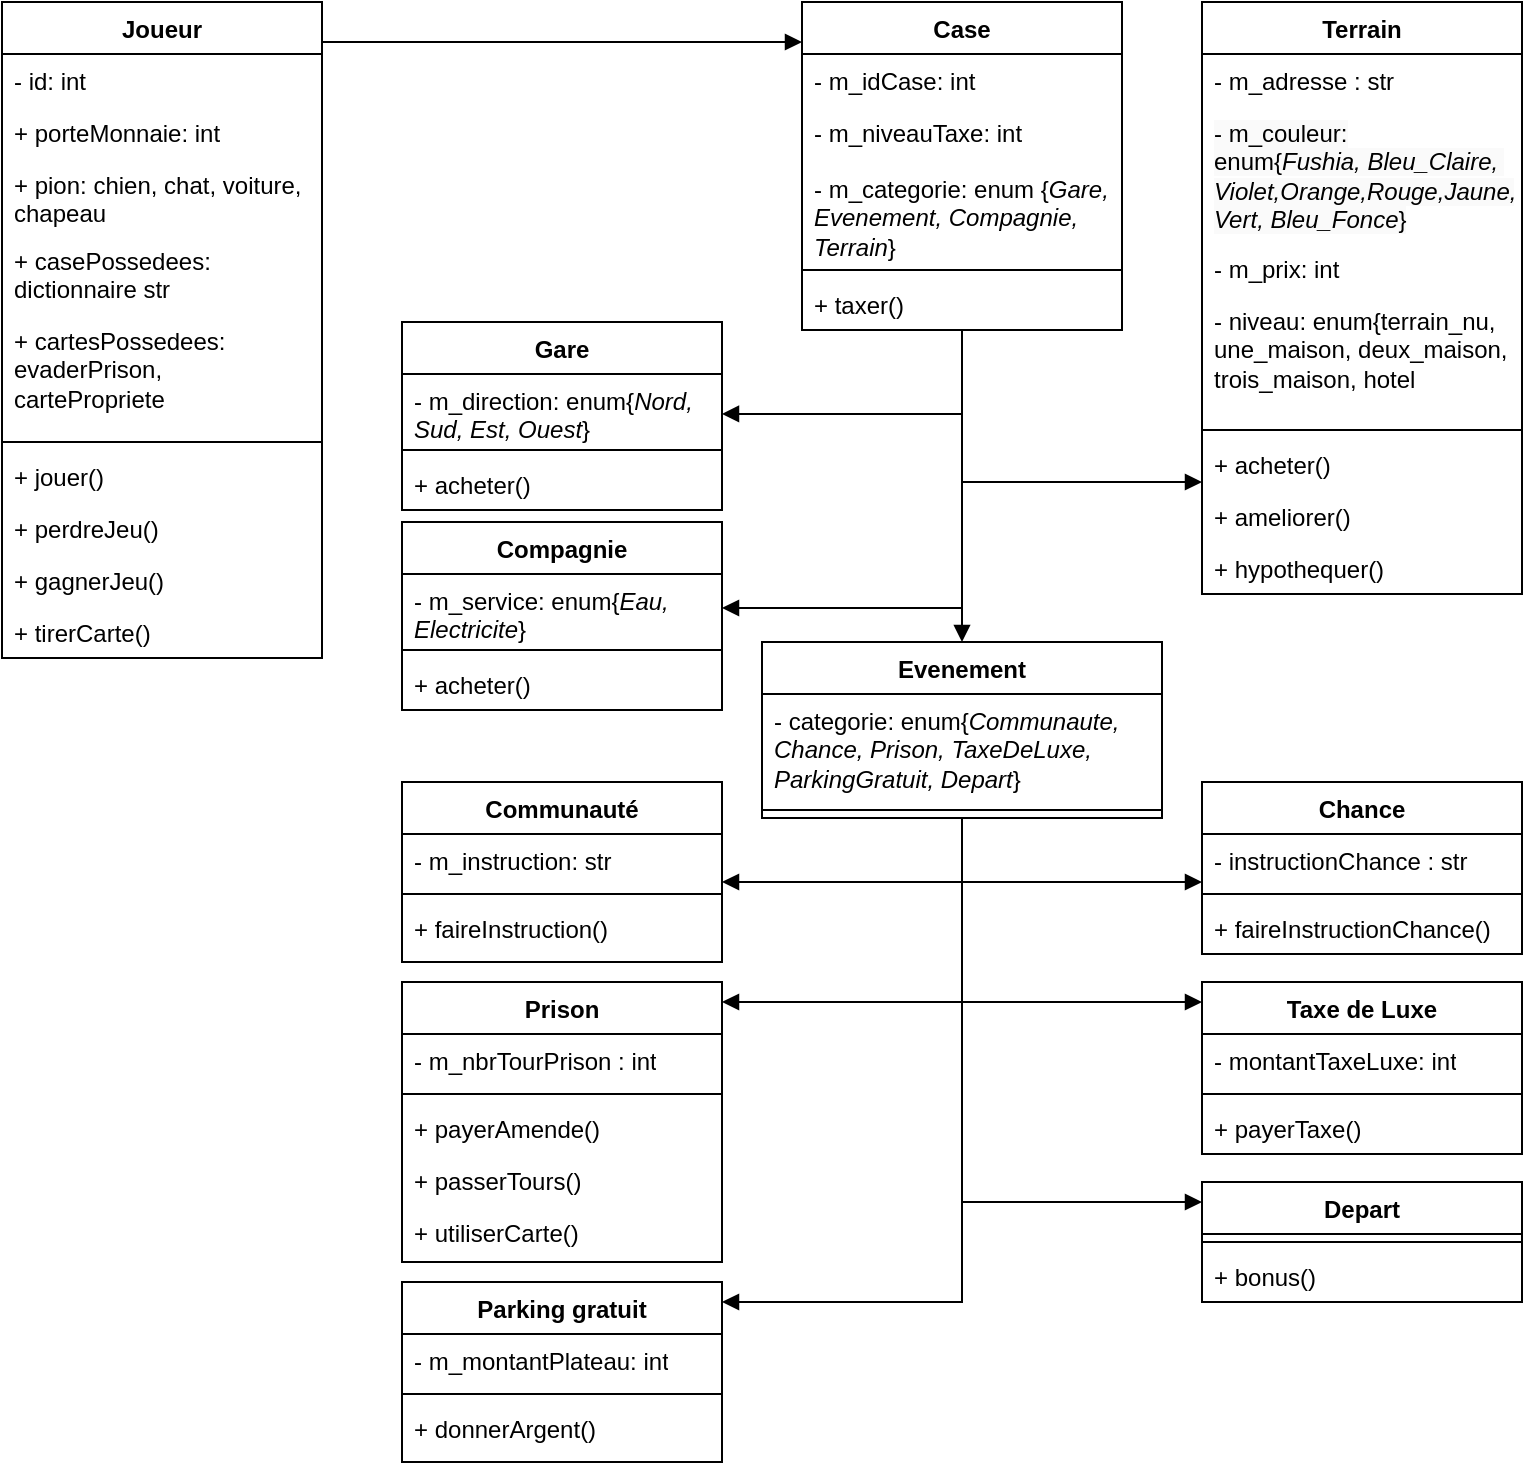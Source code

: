 <mxfile version="24.9.1">
  <diagram name="Page-1" id="zItoDeCOvb780oNoDs8J">
    <mxGraphModel dx="2440" dy="1267" grid="1" gridSize="10" guides="1" tooltips="1" connect="1" arrows="1" fold="1" page="1" pageScale="1" pageWidth="827" pageHeight="1169" math="0" shadow="0">
      <root>
        <mxCell id="0" />
        <mxCell id="1" parent="0" />
        <mxCell id="k7sHxpUVn0bqJ2aDCexK-53" style="edgeStyle=orthogonalEdgeStyle;rounded=0;orthogonalLoop=1;jettySize=auto;html=1;endArrow=block;endFill=1;curved=0;" parent="1" source="k7sHxpUVn0bqJ2aDCexK-5" target="k7sHxpUVn0bqJ2aDCexK-45" edge="1">
          <mxGeometry relative="1" as="geometry">
            <Array as="points">
              <mxPoint x="520" y="343" />
            </Array>
          </mxGeometry>
        </mxCell>
        <mxCell id="k7sHxpUVn0bqJ2aDCexK-54" style="edgeStyle=orthogonalEdgeStyle;rounded=0;orthogonalLoop=1;jettySize=auto;html=1;endArrow=block;endFill=1;curved=0;" parent="1" source="k7sHxpUVn0bqJ2aDCexK-5" target="k7sHxpUVn0bqJ2aDCexK-49" edge="1">
          <mxGeometry relative="1" as="geometry">
            <Array as="points">
              <mxPoint x="520" y="280" />
            </Array>
          </mxGeometry>
        </mxCell>
        <mxCell id="k7sHxpUVn0bqJ2aDCexK-55" style="edgeStyle=orthogonalEdgeStyle;rounded=0;orthogonalLoop=1;jettySize=auto;html=1;endArrow=block;endFill=1;curved=0;" parent="1" source="k7sHxpUVn0bqJ2aDCexK-5" target="k7sHxpUVn0bqJ2aDCexK-41" edge="1">
          <mxGeometry relative="1" as="geometry">
            <Array as="points">
              <mxPoint x="320" y="245.94" />
            </Array>
          </mxGeometry>
        </mxCell>
        <mxCell id="k7sHxpUVn0bqJ2aDCexK-83" style="shape=connector;rounded=0;orthogonalLoop=1;jettySize=auto;html=1;strokeColor=default;align=center;verticalAlign=middle;fontFamily=Helvetica;fontSize=11;fontColor=default;labelBackgroundColor=default;endArrow=block;edgeStyle=orthogonalEdgeStyle;endFill=1;curved=0;" parent="1" source="k7sHxpUVn0bqJ2aDCexK-5" target="k7sHxpUVn0bqJ2aDCexK-25" edge="1">
          <mxGeometry relative="1" as="geometry" />
        </mxCell>
        <mxCell id="k7sHxpUVn0bqJ2aDCexK-5" value="Case" style="swimlane;fontStyle=1;align=center;verticalAlign=top;childLayout=stackLayout;horizontal=1;startSize=26;horizontalStack=0;resizeParent=1;resizeParentMax=0;resizeLast=0;collapsible=1;marginBottom=0;whiteSpace=wrap;html=1;" parent="1" vertex="1">
          <mxGeometry x="440" y="40" width="160" height="164" as="geometry" />
        </mxCell>
        <mxCell id="k7sHxpUVn0bqJ2aDCexK-6" value="- m_idCase: int" style="text;strokeColor=none;fillColor=none;align=left;verticalAlign=top;spacingLeft=4;spacingRight=4;overflow=hidden;rotatable=0;points=[[0,0.5],[1,0.5]];portConstraint=eastwest;whiteSpace=wrap;html=1;" parent="k7sHxpUVn0bqJ2aDCexK-5" vertex="1">
          <mxGeometry y="26" width="160" height="26" as="geometry" />
        </mxCell>
        <mxCell id="k7sHxpUVn0bqJ2aDCexK-101" value="- m_niveauTaxe: int" style="text;strokeColor=none;fillColor=none;align=left;verticalAlign=top;spacingLeft=4;spacingRight=4;overflow=hidden;rotatable=0;points=[[0,0.5],[1,0.5]];portConstraint=eastwest;whiteSpace=wrap;html=1;" parent="k7sHxpUVn0bqJ2aDCexK-5" vertex="1">
          <mxGeometry y="52" width="160" height="28" as="geometry" />
        </mxCell>
        <mxCell id="nLfmKdxpB7XT-hzfBpja-1" value="- m_categorie: enum {&lt;i&gt;Gare, Evenement, Compagnie, Terrain&lt;/i&gt;}" style="text;strokeColor=none;fillColor=none;align=left;verticalAlign=top;spacingLeft=4;spacingRight=4;overflow=hidden;rotatable=0;points=[[0,0.5],[1,0.5]];portConstraint=eastwest;whiteSpace=wrap;html=1;" vertex="1" parent="k7sHxpUVn0bqJ2aDCexK-5">
          <mxGeometry y="80" width="160" height="50" as="geometry" />
        </mxCell>
        <mxCell id="k7sHxpUVn0bqJ2aDCexK-7" value="" style="line;strokeWidth=1;fillColor=none;align=left;verticalAlign=middle;spacingTop=-1;spacingLeft=3;spacingRight=3;rotatable=0;labelPosition=right;points=[];portConstraint=eastwest;strokeColor=inherit;" parent="k7sHxpUVn0bqJ2aDCexK-5" vertex="1">
          <mxGeometry y="130" width="160" height="8" as="geometry" />
        </mxCell>
        <mxCell id="k7sHxpUVn0bqJ2aDCexK-48" value="+ taxer()" style="text;strokeColor=none;fillColor=none;align=left;verticalAlign=top;spacingLeft=4;spacingRight=4;overflow=hidden;rotatable=0;points=[[0,0.5],[1,0.5]];portConstraint=eastwest;whiteSpace=wrap;html=1;" parent="k7sHxpUVn0bqJ2aDCexK-5" vertex="1">
          <mxGeometry y="138" width="160" height="26" as="geometry" />
        </mxCell>
        <mxCell id="k7sHxpUVn0bqJ2aDCexK-78" style="edgeStyle=orthogonalEdgeStyle;shape=connector;rounded=0;orthogonalLoop=1;jettySize=auto;html=1;strokeColor=default;align=center;verticalAlign=middle;fontFamily=Helvetica;fontSize=11;fontColor=default;labelBackgroundColor=default;endArrow=block;endFill=1;curved=0;" parent="1" source="k7sHxpUVn0bqJ2aDCexK-13" target="k7sHxpUVn0bqJ2aDCexK-5" edge="1">
          <mxGeometry relative="1" as="geometry">
            <Array as="points">
              <mxPoint x="320" y="60" />
              <mxPoint x="320" y="60" />
            </Array>
          </mxGeometry>
        </mxCell>
        <mxCell id="k7sHxpUVn0bqJ2aDCexK-13" value="Joueur" style="swimlane;fontStyle=1;align=center;verticalAlign=top;childLayout=stackLayout;horizontal=1;startSize=26;horizontalStack=0;resizeParent=1;resizeParentMax=0;resizeLast=0;collapsible=1;marginBottom=0;whiteSpace=wrap;html=1;" parent="1" vertex="1">
          <mxGeometry x="40" y="40" width="160" height="328" as="geometry" />
        </mxCell>
        <mxCell id="k7sHxpUVn0bqJ2aDCexK-14" value="- id: int" style="text;strokeColor=none;fillColor=none;align=left;verticalAlign=top;spacingLeft=4;spacingRight=4;overflow=hidden;rotatable=0;points=[[0,0.5],[1,0.5]];portConstraint=eastwest;whiteSpace=wrap;html=1;" parent="k7sHxpUVn0bqJ2aDCexK-13" vertex="1">
          <mxGeometry y="26" width="160" height="26" as="geometry" />
        </mxCell>
        <mxCell id="WThAFGoZHUfYVae_sx0N-1" value="+ porteMonnaie: int" style="text;strokeColor=none;fillColor=none;align=left;verticalAlign=top;spacingLeft=4;spacingRight=4;overflow=hidden;rotatable=0;points=[[0,0.5],[1,0.5]];portConstraint=eastwest;whiteSpace=wrap;html=1;" parent="k7sHxpUVn0bqJ2aDCexK-13" vertex="1">
          <mxGeometry y="52" width="160" height="26" as="geometry" />
        </mxCell>
        <mxCell id="k7sHxpUVn0bqJ2aDCexK-71" value="+ pion: chien, chat, voiture, chapeau" style="text;strokeColor=none;fillColor=none;align=left;verticalAlign=top;spacingLeft=4;spacingRight=4;overflow=hidden;rotatable=0;points=[[0,0.5],[1,0.5]];portConstraint=eastwest;whiteSpace=wrap;html=1;" parent="k7sHxpUVn0bqJ2aDCexK-13" vertex="1">
          <mxGeometry y="78" width="160" height="38" as="geometry" />
        </mxCell>
        <mxCell id="k7sHxpUVn0bqJ2aDCexK-79" value="+ casePossedees: dictionnaire str" style="text;strokeColor=none;fillColor=none;align=left;verticalAlign=top;spacingLeft=4;spacingRight=4;overflow=hidden;rotatable=0;points=[[0,0.5],[1,0.5]];portConstraint=eastwest;whiteSpace=wrap;html=1;" parent="k7sHxpUVn0bqJ2aDCexK-13" vertex="1">
          <mxGeometry y="116" width="160" height="40" as="geometry" />
        </mxCell>
        <mxCell id="k7sHxpUVn0bqJ2aDCexK-109" value="+ cartesPossedees: evaderPrison, cartePropriete" style="text;strokeColor=none;fillColor=none;align=left;verticalAlign=top;spacingLeft=4;spacingRight=4;overflow=hidden;rotatable=0;points=[[0,0.5],[1,0.5]];portConstraint=eastwest;whiteSpace=wrap;html=1;" parent="k7sHxpUVn0bqJ2aDCexK-13" vertex="1">
          <mxGeometry y="156" width="160" height="60" as="geometry" />
        </mxCell>
        <mxCell id="k7sHxpUVn0bqJ2aDCexK-15" value="" style="line;strokeWidth=1;fillColor=none;align=left;verticalAlign=middle;spacingTop=-1;spacingLeft=3;spacingRight=3;rotatable=0;labelPosition=right;points=[];portConstraint=eastwest;strokeColor=inherit;" parent="k7sHxpUVn0bqJ2aDCexK-13" vertex="1">
          <mxGeometry y="216" width="160" height="8" as="geometry" />
        </mxCell>
        <mxCell id="k7sHxpUVn0bqJ2aDCexK-16" value="+ jouer()" style="text;strokeColor=none;fillColor=none;align=left;verticalAlign=top;spacingLeft=4;spacingRight=4;overflow=hidden;rotatable=0;points=[[0,0.5],[1,0.5]];portConstraint=eastwest;whiteSpace=wrap;html=1;" parent="k7sHxpUVn0bqJ2aDCexK-13" vertex="1">
          <mxGeometry y="224" width="160" height="26" as="geometry" />
        </mxCell>
        <mxCell id="k7sHxpUVn0bqJ2aDCexK-72" value="+ perdreJeu()" style="text;strokeColor=none;fillColor=none;align=left;verticalAlign=top;spacingLeft=4;spacingRight=4;overflow=hidden;rotatable=0;points=[[0,0.5],[1,0.5]];portConstraint=eastwest;whiteSpace=wrap;html=1;" parent="k7sHxpUVn0bqJ2aDCexK-13" vertex="1">
          <mxGeometry y="250" width="160" height="26" as="geometry" />
        </mxCell>
        <mxCell id="k7sHxpUVn0bqJ2aDCexK-73" value="+ gagnerJeu()" style="text;strokeColor=none;fillColor=none;align=left;verticalAlign=top;spacingLeft=4;spacingRight=4;overflow=hidden;rotatable=0;points=[[0,0.5],[1,0.5]];portConstraint=eastwest;whiteSpace=wrap;html=1;" parent="k7sHxpUVn0bqJ2aDCexK-13" vertex="1">
          <mxGeometry y="276" width="160" height="26" as="geometry" />
        </mxCell>
        <mxCell id="k7sHxpUVn0bqJ2aDCexK-74" value="+ tirerCarte()" style="text;strokeColor=none;fillColor=none;align=left;verticalAlign=top;spacingLeft=4;spacingRight=4;overflow=hidden;rotatable=0;points=[[0,0.5],[1,0.5]];portConstraint=eastwest;whiteSpace=wrap;html=1;" parent="k7sHxpUVn0bqJ2aDCexK-13" vertex="1">
          <mxGeometry y="302" width="160" height="26" as="geometry" />
        </mxCell>
        <mxCell id="k7sHxpUVn0bqJ2aDCexK-17" value="Chance" style="swimlane;fontStyle=1;align=center;verticalAlign=top;childLayout=stackLayout;horizontal=1;startSize=26;horizontalStack=0;resizeParent=1;resizeParentMax=0;resizeLast=0;collapsible=1;marginBottom=0;whiteSpace=wrap;html=1;" parent="1" vertex="1">
          <mxGeometry x="640" y="430" width="160" height="86" as="geometry" />
        </mxCell>
        <mxCell id="k7sHxpUVn0bqJ2aDCexK-104" value="- instructionChance : str" style="text;strokeColor=none;fillColor=none;align=left;verticalAlign=top;spacingLeft=4;spacingRight=4;overflow=hidden;rotatable=0;points=[[0,0.5],[1,0.5]];portConstraint=eastwest;whiteSpace=wrap;html=1;" parent="k7sHxpUVn0bqJ2aDCexK-17" vertex="1">
          <mxGeometry y="26" width="160" height="26" as="geometry" />
        </mxCell>
        <mxCell id="k7sHxpUVn0bqJ2aDCexK-19" value="" style="line;strokeWidth=1;fillColor=none;align=left;verticalAlign=middle;spacingTop=-1;spacingLeft=3;spacingRight=3;rotatable=0;labelPosition=right;points=[];portConstraint=eastwest;strokeColor=inherit;" parent="k7sHxpUVn0bqJ2aDCexK-17" vertex="1">
          <mxGeometry y="52" width="160" height="8" as="geometry" />
        </mxCell>
        <mxCell id="k7sHxpUVn0bqJ2aDCexK-105" value="+ faireInstructionChance()" style="text;strokeColor=none;fillColor=none;align=left;verticalAlign=top;spacingLeft=4;spacingRight=4;overflow=hidden;rotatable=0;points=[[0,0.5],[1,0.5]];portConstraint=eastwest;whiteSpace=wrap;html=1;" parent="k7sHxpUVn0bqJ2aDCexK-17" vertex="1">
          <mxGeometry y="60" width="160" height="26" as="geometry" />
        </mxCell>
        <mxCell id="k7sHxpUVn0bqJ2aDCexK-21" value="Communauté" style="swimlane;fontStyle=1;align=center;verticalAlign=top;childLayout=stackLayout;horizontal=1;startSize=26;horizontalStack=0;resizeParent=1;resizeParentMax=0;resizeLast=0;collapsible=1;marginBottom=0;whiteSpace=wrap;html=1;" parent="1" vertex="1">
          <mxGeometry x="240" y="430" width="160" height="90" as="geometry" />
        </mxCell>
        <mxCell id="k7sHxpUVn0bqJ2aDCexK-22" value="- m_instruction: str" style="text;strokeColor=none;fillColor=none;align=left;verticalAlign=top;spacingLeft=4;spacingRight=4;overflow=hidden;rotatable=0;points=[[0,0.5],[1,0.5]];portConstraint=eastwest;whiteSpace=wrap;html=1;" parent="k7sHxpUVn0bqJ2aDCexK-21" vertex="1">
          <mxGeometry y="26" width="160" height="26" as="geometry" />
        </mxCell>
        <mxCell id="k7sHxpUVn0bqJ2aDCexK-23" value="" style="line;strokeWidth=1;fillColor=none;align=left;verticalAlign=middle;spacingTop=-1;spacingLeft=3;spacingRight=3;rotatable=0;labelPosition=right;points=[];portConstraint=eastwest;strokeColor=inherit;" parent="k7sHxpUVn0bqJ2aDCexK-21" vertex="1">
          <mxGeometry y="52" width="160" height="8" as="geometry" />
        </mxCell>
        <mxCell id="k7sHxpUVn0bqJ2aDCexK-24" value="+ faireInstruction()" style="text;strokeColor=none;fillColor=none;align=left;verticalAlign=top;spacingLeft=4;spacingRight=4;overflow=hidden;rotatable=0;points=[[0,0.5],[1,0.5]];portConstraint=eastwest;whiteSpace=wrap;html=1;" parent="k7sHxpUVn0bqJ2aDCexK-21" vertex="1">
          <mxGeometry y="60" width="160" height="30" as="geometry" />
        </mxCell>
        <mxCell id="k7sHxpUVn0bqJ2aDCexK-37" style="edgeStyle=orthogonalEdgeStyle;rounded=0;orthogonalLoop=1;jettySize=auto;html=1;endArrow=block;endFill=1;curved=0;" parent="1" source="k7sHxpUVn0bqJ2aDCexK-25" target="k7sHxpUVn0bqJ2aDCexK-17" edge="1">
          <mxGeometry relative="1" as="geometry">
            <Array as="points">
              <mxPoint x="520" y="480" />
            </Array>
          </mxGeometry>
        </mxCell>
        <mxCell id="k7sHxpUVn0bqJ2aDCexK-38" style="edgeStyle=orthogonalEdgeStyle;rounded=0;orthogonalLoop=1;jettySize=auto;html=1;endArrow=block;endFill=1;curved=0;" parent="1" source="k7sHxpUVn0bqJ2aDCexK-25" target="k7sHxpUVn0bqJ2aDCexK-33" edge="1">
          <mxGeometry relative="1" as="geometry">
            <Array as="points">
              <mxPoint x="520" y="540" />
            </Array>
          </mxGeometry>
        </mxCell>
        <mxCell id="k7sHxpUVn0bqJ2aDCexK-39" style="edgeStyle=orthogonalEdgeStyle;rounded=0;orthogonalLoop=1;jettySize=auto;html=1;endArrow=block;endFill=1;curved=0;" parent="1" source="k7sHxpUVn0bqJ2aDCexK-25" target="k7sHxpUVn0bqJ2aDCexK-29" edge="1">
          <mxGeometry relative="1" as="geometry">
            <Array as="points">
              <mxPoint x="520" y="540" />
            </Array>
          </mxGeometry>
        </mxCell>
        <mxCell id="k7sHxpUVn0bqJ2aDCexK-40" style="edgeStyle=orthogonalEdgeStyle;rounded=0;orthogonalLoop=1;jettySize=auto;html=1;endArrow=block;endFill=1;curved=0;" parent="1" source="k7sHxpUVn0bqJ2aDCexK-25" target="k7sHxpUVn0bqJ2aDCexK-21" edge="1">
          <mxGeometry relative="1" as="geometry">
            <Array as="points">
              <mxPoint x="520" y="480" />
            </Array>
          </mxGeometry>
        </mxCell>
        <mxCell id="k7sHxpUVn0bqJ2aDCexK-60" style="edgeStyle=orthogonalEdgeStyle;rounded=0;orthogonalLoop=1;jettySize=auto;html=1;endArrow=block;endFill=1;curved=0;" parent="1" source="k7sHxpUVn0bqJ2aDCexK-25" target="k7sHxpUVn0bqJ2aDCexK-56" edge="1">
          <mxGeometry relative="1" as="geometry">
            <Array as="points">
              <mxPoint x="520" y="690" />
            </Array>
          </mxGeometry>
        </mxCell>
        <mxCell id="k7sHxpUVn0bqJ2aDCexK-98" style="edgeStyle=orthogonalEdgeStyle;shape=connector;rounded=0;orthogonalLoop=1;jettySize=auto;html=1;strokeColor=default;align=center;verticalAlign=middle;fontFamily=Helvetica;fontSize=11;fontColor=default;labelBackgroundColor=default;endArrow=block;endFill=1;curved=0;" parent="1" source="k7sHxpUVn0bqJ2aDCexK-25" target="k7sHxpUVn0bqJ2aDCexK-93" edge="1">
          <mxGeometry relative="1" as="geometry">
            <Array as="points">
              <mxPoint x="520" y="640" />
            </Array>
          </mxGeometry>
        </mxCell>
        <mxCell id="k7sHxpUVn0bqJ2aDCexK-25" value="Evenement" style="swimlane;fontStyle=1;align=center;verticalAlign=top;childLayout=stackLayout;horizontal=1;startSize=26;horizontalStack=0;resizeParent=1;resizeParentMax=0;resizeLast=0;collapsible=1;marginBottom=0;whiteSpace=wrap;html=1;" parent="1" vertex="1">
          <mxGeometry x="420" y="360" width="200" height="88" as="geometry" />
        </mxCell>
        <mxCell id="k7sHxpUVn0bqJ2aDCexK-26" value="- categorie: enum{&lt;i&gt;Communaute, Chance, Prison, TaxeDeLuxe, ParkingGratuit, Depart&lt;/i&gt;}" style="text;strokeColor=none;fillColor=none;align=left;verticalAlign=top;spacingLeft=4;spacingRight=4;overflow=hidden;rotatable=0;points=[[0,0.5],[1,0.5]];portConstraint=eastwest;whiteSpace=wrap;html=1;" parent="k7sHxpUVn0bqJ2aDCexK-25" vertex="1">
          <mxGeometry y="26" width="200" height="54" as="geometry" />
        </mxCell>
        <mxCell id="k7sHxpUVn0bqJ2aDCexK-27" value="" style="line;strokeWidth=1;fillColor=none;align=left;verticalAlign=middle;spacingTop=-1;spacingLeft=3;spacingRight=3;rotatable=0;labelPosition=right;points=[];portConstraint=eastwest;strokeColor=inherit;" parent="k7sHxpUVn0bqJ2aDCexK-25" vertex="1">
          <mxGeometry y="80" width="200" height="8" as="geometry" />
        </mxCell>
        <mxCell id="k7sHxpUVn0bqJ2aDCexK-29" value="Prison" style="swimlane;fontStyle=1;align=center;verticalAlign=top;childLayout=stackLayout;horizontal=1;startSize=26;horizontalStack=0;resizeParent=1;resizeParentMax=0;resizeLast=0;collapsible=1;marginBottom=0;whiteSpace=wrap;html=1;" parent="1" vertex="1">
          <mxGeometry x="240" y="530" width="160" height="140" as="geometry" />
        </mxCell>
        <mxCell id="k7sHxpUVn0bqJ2aDCexK-106" value="- m_nbrTourPrison : int" style="text;strokeColor=none;fillColor=none;align=left;verticalAlign=top;spacingLeft=4;spacingRight=4;overflow=hidden;rotatable=0;points=[[0,0.5],[1,0.5]];portConstraint=eastwest;whiteSpace=wrap;html=1;" parent="k7sHxpUVn0bqJ2aDCexK-29" vertex="1">
          <mxGeometry y="26" width="160" height="26" as="geometry" />
        </mxCell>
        <mxCell id="k7sHxpUVn0bqJ2aDCexK-31" value="" style="line;strokeWidth=1;fillColor=none;align=left;verticalAlign=middle;spacingTop=-1;spacingLeft=3;spacingRight=3;rotatable=0;labelPosition=right;points=[];portConstraint=eastwest;strokeColor=inherit;" parent="k7sHxpUVn0bqJ2aDCexK-29" vertex="1">
          <mxGeometry y="52" width="160" height="8" as="geometry" />
        </mxCell>
        <mxCell id="k7sHxpUVn0bqJ2aDCexK-32" value="+ payerAmende()" style="text;strokeColor=none;fillColor=none;align=left;verticalAlign=top;spacingLeft=4;spacingRight=4;overflow=hidden;rotatable=0;points=[[0,0.5],[1,0.5]];portConstraint=eastwest;whiteSpace=wrap;html=1;" parent="k7sHxpUVn0bqJ2aDCexK-29" vertex="1">
          <mxGeometry y="60" width="160" height="26" as="geometry" />
        </mxCell>
        <mxCell id="k7sHxpUVn0bqJ2aDCexK-107" value="+ passerTours()" style="text;strokeColor=none;fillColor=none;align=left;verticalAlign=top;spacingLeft=4;spacingRight=4;overflow=hidden;rotatable=0;points=[[0,0.5],[1,0.5]];portConstraint=eastwest;whiteSpace=wrap;html=1;" parent="k7sHxpUVn0bqJ2aDCexK-29" vertex="1">
          <mxGeometry y="86" width="160" height="26" as="geometry" />
        </mxCell>
        <mxCell id="k7sHxpUVn0bqJ2aDCexK-108" value="+ utiliserCarte()" style="text;strokeColor=none;fillColor=none;align=left;verticalAlign=top;spacingLeft=4;spacingRight=4;overflow=hidden;rotatable=0;points=[[0,0.5],[1,0.5]];portConstraint=eastwest;whiteSpace=wrap;html=1;" parent="k7sHxpUVn0bqJ2aDCexK-29" vertex="1">
          <mxGeometry y="112" width="160" height="28" as="geometry" />
        </mxCell>
        <mxCell id="k7sHxpUVn0bqJ2aDCexK-33" value="Taxe de Luxe" style="swimlane;fontStyle=1;align=center;verticalAlign=top;childLayout=stackLayout;horizontal=1;startSize=26;horizontalStack=0;resizeParent=1;resizeParentMax=0;resizeLast=0;collapsible=1;marginBottom=0;whiteSpace=wrap;html=1;" parent="1" vertex="1">
          <mxGeometry x="640" y="530" width="160" height="86" as="geometry" />
        </mxCell>
        <mxCell id="k7sHxpUVn0bqJ2aDCexK-34" value="- montantTaxeLuxe: int " style="text;strokeColor=none;fillColor=none;align=left;verticalAlign=top;spacingLeft=4;spacingRight=4;overflow=hidden;rotatable=0;points=[[0,0.5],[1,0.5]];portConstraint=eastwest;whiteSpace=wrap;html=1;" parent="k7sHxpUVn0bqJ2aDCexK-33" vertex="1">
          <mxGeometry y="26" width="160" height="26" as="geometry" />
        </mxCell>
        <mxCell id="k7sHxpUVn0bqJ2aDCexK-35" value="" style="line;strokeWidth=1;fillColor=none;align=left;verticalAlign=middle;spacingTop=-1;spacingLeft=3;spacingRight=3;rotatable=0;labelPosition=right;points=[];portConstraint=eastwest;strokeColor=inherit;" parent="k7sHxpUVn0bqJ2aDCexK-33" vertex="1">
          <mxGeometry y="52" width="160" height="8" as="geometry" />
        </mxCell>
        <mxCell id="k7sHxpUVn0bqJ2aDCexK-110" value="+ payerTaxe()" style="text;strokeColor=none;fillColor=none;align=left;verticalAlign=top;spacingLeft=4;spacingRight=4;overflow=hidden;rotatable=0;points=[[0,0.5],[1,0.5]];portConstraint=eastwest;whiteSpace=wrap;html=1;" parent="k7sHxpUVn0bqJ2aDCexK-33" vertex="1">
          <mxGeometry y="60" width="160" height="26" as="geometry" />
        </mxCell>
        <mxCell id="k7sHxpUVn0bqJ2aDCexK-41" value="Gare" style="swimlane;fontStyle=1;align=center;verticalAlign=top;childLayout=stackLayout;horizontal=1;startSize=26;horizontalStack=0;resizeParent=1;resizeParentMax=0;resizeLast=0;collapsible=1;marginBottom=0;whiteSpace=wrap;html=1;" parent="1" vertex="1">
          <mxGeometry x="240" y="200" width="160" height="94" as="geometry" />
        </mxCell>
        <mxCell id="k7sHxpUVn0bqJ2aDCexK-42" value="- m_direction: enum{&lt;i&gt;Nord, Sud, Est, Ouest&lt;/i&gt;}" style="text;strokeColor=none;fillColor=none;align=left;verticalAlign=top;spacingLeft=4;spacingRight=4;overflow=hidden;rotatable=0;points=[[0,0.5],[1,0.5]];portConstraint=eastwest;whiteSpace=wrap;html=1;" parent="k7sHxpUVn0bqJ2aDCexK-41" vertex="1">
          <mxGeometry y="26" width="160" height="34" as="geometry" />
        </mxCell>
        <mxCell id="k7sHxpUVn0bqJ2aDCexK-43" value="" style="line;strokeWidth=1;fillColor=none;align=left;verticalAlign=middle;spacingTop=-1;spacingLeft=3;spacingRight=3;rotatable=0;labelPosition=right;points=[];portConstraint=eastwest;strokeColor=inherit;" parent="k7sHxpUVn0bqJ2aDCexK-41" vertex="1">
          <mxGeometry y="60" width="160" height="8" as="geometry" />
        </mxCell>
        <mxCell id="k7sHxpUVn0bqJ2aDCexK-103" value="&lt;div&gt;+ acheter()&lt;/div&gt;" style="text;strokeColor=none;fillColor=none;align=left;verticalAlign=top;spacingLeft=4;spacingRight=4;overflow=hidden;rotatable=0;points=[[0,0.5],[1,0.5]];portConstraint=eastwest;whiteSpace=wrap;html=1;" parent="k7sHxpUVn0bqJ2aDCexK-41" vertex="1">
          <mxGeometry y="68" width="160" height="26" as="geometry" />
        </mxCell>
        <mxCell id="k7sHxpUVn0bqJ2aDCexK-45" value="Compagnie" style="swimlane;fontStyle=1;align=center;verticalAlign=top;childLayout=stackLayout;horizontal=1;startSize=26;horizontalStack=0;resizeParent=1;resizeParentMax=0;resizeLast=0;collapsible=1;marginBottom=0;whiteSpace=wrap;html=1;" parent="1" vertex="1">
          <mxGeometry x="240" y="300" width="160" height="94" as="geometry" />
        </mxCell>
        <mxCell id="k7sHxpUVn0bqJ2aDCexK-46" value="- m_service: enum{&lt;i&gt;Eau, Electricite&lt;/i&gt;}" style="text;strokeColor=none;fillColor=none;align=left;verticalAlign=top;spacingLeft=4;spacingRight=4;overflow=hidden;rotatable=0;points=[[0,0.5],[1,0.5]];portConstraint=eastwest;whiteSpace=wrap;html=1;" parent="k7sHxpUVn0bqJ2aDCexK-45" vertex="1">
          <mxGeometry y="26" width="160" height="34" as="geometry" />
        </mxCell>
        <mxCell id="k7sHxpUVn0bqJ2aDCexK-47" value="" style="line;strokeWidth=1;fillColor=none;align=left;verticalAlign=middle;spacingTop=-1;spacingLeft=3;spacingRight=3;rotatable=0;labelPosition=right;points=[];portConstraint=eastwest;strokeColor=inherit;" parent="k7sHxpUVn0bqJ2aDCexK-45" vertex="1">
          <mxGeometry y="60" width="160" height="8" as="geometry" />
        </mxCell>
        <mxCell id="k7sHxpUVn0bqJ2aDCexK-100" value="&lt;div&gt;+ acheter()&lt;/div&gt;" style="text;strokeColor=none;fillColor=none;align=left;verticalAlign=top;spacingLeft=4;spacingRight=4;overflow=hidden;rotatable=0;points=[[0,0.5],[1,0.5]];portConstraint=eastwest;whiteSpace=wrap;html=1;" parent="k7sHxpUVn0bqJ2aDCexK-45" vertex="1">
          <mxGeometry y="68" width="160" height="26" as="geometry" />
        </mxCell>
        <mxCell id="k7sHxpUVn0bqJ2aDCexK-49" value="Terrain" style="swimlane;fontStyle=1;align=center;verticalAlign=top;childLayout=stackLayout;horizontal=1;startSize=26;horizontalStack=0;resizeParent=1;resizeParentMax=0;resizeLast=0;collapsible=1;marginBottom=0;whiteSpace=wrap;html=1;" parent="1" vertex="1">
          <mxGeometry x="640" y="40" width="160" height="296" as="geometry" />
        </mxCell>
        <mxCell id="k7sHxpUVn0bqJ2aDCexK-65" value="- m_adresse : str" style="text;strokeColor=none;fillColor=none;align=left;verticalAlign=top;spacingLeft=4;spacingRight=4;overflow=hidden;rotatable=0;points=[[0,0.5],[1,0.5]];portConstraint=eastwest;whiteSpace=wrap;html=1;" parent="k7sHxpUVn0bqJ2aDCexK-49" vertex="1">
          <mxGeometry y="26" width="160" height="26" as="geometry" />
        </mxCell>
        <mxCell id="k7sHxpUVn0bqJ2aDCexK-50" value="&lt;div align=&quot;left&quot;&gt;&lt;font style=&quot;background-color: rgb(250, 250, 250);&quot; face=&quot;Helvetica&quot;&gt;- m_couleur: enum{&lt;/font&gt;&lt;i&gt;&lt;font style=&quot;background-color: rgb(250, 250, 250); white-space: pre;&quot; face=&quot;Helvetica&quot;&gt;Fushia, &lt;/font&gt;&lt;font style=&quot;background-color: rgb(250, 250, 250); white-space: pre;&quot; face=&quot;Helvetica&quot;&gt;Bleu_Claire, &lt;/font&gt;&lt;/i&gt;&lt;/div&gt;&lt;div align=&quot;left&quot;&gt;&lt;i&gt;&lt;font style=&quot;background-color: rgb(250, 250, 250); white-space: pre;&quot; face=&quot;Helvetica&quot;&gt;Violet,O&lt;/font&gt;&lt;font style=&quot;background-color: rgb(250, 250, 250); white-space: pre;&quot; face=&quot;Helvetica&quot;&gt;range,Rouge,Jaune,&lt;/font&gt;&lt;/i&gt;&lt;/div&gt;&lt;div align=&quot;left&quot;&gt;&lt;i&gt;&lt;font style=&quot;background-color: rgb(250, 250, 250); white-space: pre;&quot; face=&quot;Helvetica&quot;&gt;Vert, Bleu_Fonce&lt;/font&gt;&lt;/i&gt;&lt;font style=&quot;background-color: rgb(250, 250, 250); white-space: pre;&quot; face=&quot;Helvetica&quot;&gt;}&lt;/font&gt;&lt;/div&gt;" style="text;strokeColor=none;fillColor=none;align=left;verticalAlign=top;spacingLeft=4;spacingRight=4;overflow=hidden;rotatable=0;points=[[0,0.5],[1,0.5]];portConstraint=eastwest;whiteSpace=wrap;html=1;" parent="k7sHxpUVn0bqJ2aDCexK-49" vertex="1">
          <mxGeometry y="52" width="160" height="68" as="geometry" />
        </mxCell>
        <mxCell id="k7sHxpUVn0bqJ2aDCexK-66" value="- m_prix: int" style="text;strokeColor=none;fillColor=none;align=left;verticalAlign=top;spacingLeft=4;spacingRight=4;overflow=hidden;rotatable=0;points=[[0,0.5],[1,0.5]];portConstraint=eastwest;whiteSpace=wrap;html=1;" parent="k7sHxpUVn0bqJ2aDCexK-49" vertex="1">
          <mxGeometry y="120" width="160" height="26" as="geometry" />
        </mxCell>
        <mxCell id="k7sHxpUVn0bqJ2aDCexK-69" value="- niveau: enum{terrain_nu, une_maison, deux_maison, trois_maison, hotel" style="text;strokeColor=none;fillColor=none;align=left;verticalAlign=top;spacingLeft=4;spacingRight=4;overflow=hidden;rotatable=0;points=[[0,0.5],[1,0.5]];portConstraint=eastwest;whiteSpace=wrap;html=1;" parent="k7sHxpUVn0bqJ2aDCexK-49" vertex="1">
          <mxGeometry y="146" width="160" height="64" as="geometry" />
        </mxCell>
        <mxCell id="k7sHxpUVn0bqJ2aDCexK-51" value="" style="line;strokeWidth=1;fillColor=none;align=left;verticalAlign=middle;spacingTop=-1;spacingLeft=3;spacingRight=3;rotatable=0;labelPosition=right;points=[];portConstraint=eastwest;strokeColor=inherit;" parent="k7sHxpUVn0bqJ2aDCexK-49" vertex="1">
          <mxGeometry y="210" width="160" height="8" as="geometry" />
        </mxCell>
        <mxCell id="k7sHxpUVn0bqJ2aDCexK-52" value="&lt;div&gt;+ acheter()&lt;/div&gt;" style="text;strokeColor=none;fillColor=none;align=left;verticalAlign=top;spacingLeft=4;spacingRight=4;overflow=hidden;rotatable=0;points=[[0,0.5],[1,0.5]];portConstraint=eastwest;whiteSpace=wrap;html=1;" parent="k7sHxpUVn0bqJ2aDCexK-49" vertex="1">
          <mxGeometry y="218" width="160" height="26" as="geometry" />
        </mxCell>
        <mxCell id="k7sHxpUVn0bqJ2aDCexK-67" value="&lt;div&gt;+ ameliorer()&lt;/div&gt;" style="text;strokeColor=none;fillColor=none;align=left;verticalAlign=top;spacingLeft=4;spacingRight=4;overflow=hidden;rotatable=0;points=[[0,0.5],[1,0.5]];portConstraint=eastwest;whiteSpace=wrap;html=1;" parent="k7sHxpUVn0bqJ2aDCexK-49" vertex="1">
          <mxGeometry y="244" width="160" height="26" as="geometry" />
        </mxCell>
        <mxCell id="k7sHxpUVn0bqJ2aDCexK-68" value="&lt;div&gt;+ hypothequer()&lt;/div&gt;" style="text;strokeColor=none;fillColor=none;align=left;verticalAlign=top;spacingLeft=4;spacingRight=4;overflow=hidden;rotatable=0;points=[[0,0.5],[1,0.5]];portConstraint=eastwest;whiteSpace=wrap;html=1;" parent="k7sHxpUVn0bqJ2aDCexK-49" vertex="1">
          <mxGeometry y="270" width="160" height="26" as="geometry" />
        </mxCell>
        <mxCell id="k7sHxpUVn0bqJ2aDCexK-56" value="Parking gratuit" style="swimlane;fontStyle=1;align=center;verticalAlign=top;childLayout=stackLayout;horizontal=1;startSize=26;horizontalStack=0;resizeParent=1;resizeParentMax=0;resizeLast=0;collapsible=1;marginBottom=0;whiteSpace=wrap;html=1;" parent="1" vertex="1">
          <mxGeometry x="240" y="680" width="160" height="90" as="geometry" />
        </mxCell>
        <mxCell id="k7sHxpUVn0bqJ2aDCexK-57" value="- m_montantPlateau: int" style="text;strokeColor=none;fillColor=none;align=left;verticalAlign=top;spacingLeft=4;spacingRight=4;overflow=hidden;rotatable=0;points=[[0,0.5],[1,0.5]];portConstraint=eastwest;whiteSpace=wrap;html=1;" parent="k7sHxpUVn0bqJ2aDCexK-56" vertex="1">
          <mxGeometry y="26" width="160" height="26" as="geometry" />
        </mxCell>
        <mxCell id="k7sHxpUVn0bqJ2aDCexK-58" value="" style="line;strokeWidth=1;fillColor=none;align=left;verticalAlign=middle;spacingTop=-1;spacingLeft=3;spacingRight=3;rotatable=0;labelPosition=right;points=[];portConstraint=eastwest;strokeColor=inherit;" parent="k7sHxpUVn0bqJ2aDCexK-56" vertex="1">
          <mxGeometry y="52" width="160" height="8" as="geometry" />
        </mxCell>
        <mxCell id="k7sHxpUVn0bqJ2aDCexK-59" value="+ donnerArgent()" style="text;strokeColor=none;fillColor=none;align=left;verticalAlign=top;spacingLeft=4;spacingRight=4;overflow=hidden;rotatable=0;points=[[0,0.5],[1,0.5]];portConstraint=eastwest;whiteSpace=wrap;html=1;" parent="k7sHxpUVn0bqJ2aDCexK-56" vertex="1">
          <mxGeometry y="60" width="160" height="30" as="geometry" />
        </mxCell>
        <mxCell id="k7sHxpUVn0bqJ2aDCexK-93" value="Depart" style="swimlane;fontStyle=1;align=center;verticalAlign=top;childLayout=stackLayout;horizontal=1;startSize=26;horizontalStack=0;resizeParent=1;resizeParentMax=0;resizeLast=0;collapsible=1;marginBottom=0;whiteSpace=wrap;html=1;" parent="1" vertex="1">
          <mxGeometry x="640" y="630" width="160" height="60" as="geometry" />
        </mxCell>
        <mxCell id="k7sHxpUVn0bqJ2aDCexK-95" value="" style="line;strokeWidth=1;fillColor=none;align=left;verticalAlign=middle;spacingTop=-1;spacingLeft=3;spacingRight=3;rotatable=0;labelPosition=right;points=[];portConstraint=eastwest;strokeColor=inherit;" parent="k7sHxpUVn0bqJ2aDCexK-93" vertex="1">
          <mxGeometry y="26" width="160" height="8" as="geometry" />
        </mxCell>
        <mxCell id="k7sHxpUVn0bqJ2aDCexK-96" value="+ bonus()" style="text;strokeColor=none;fillColor=none;align=left;verticalAlign=top;spacingLeft=4;spacingRight=4;overflow=hidden;rotatable=0;points=[[0,0.5],[1,0.5]];portConstraint=eastwest;whiteSpace=wrap;html=1;" parent="k7sHxpUVn0bqJ2aDCexK-93" vertex="1">
          <mxGeometry y="34" width="160" height="26" as="geometry" />
        </mxCell>
      </root>
    </mxGraphModel>
  </diagram>
</mxfile>
